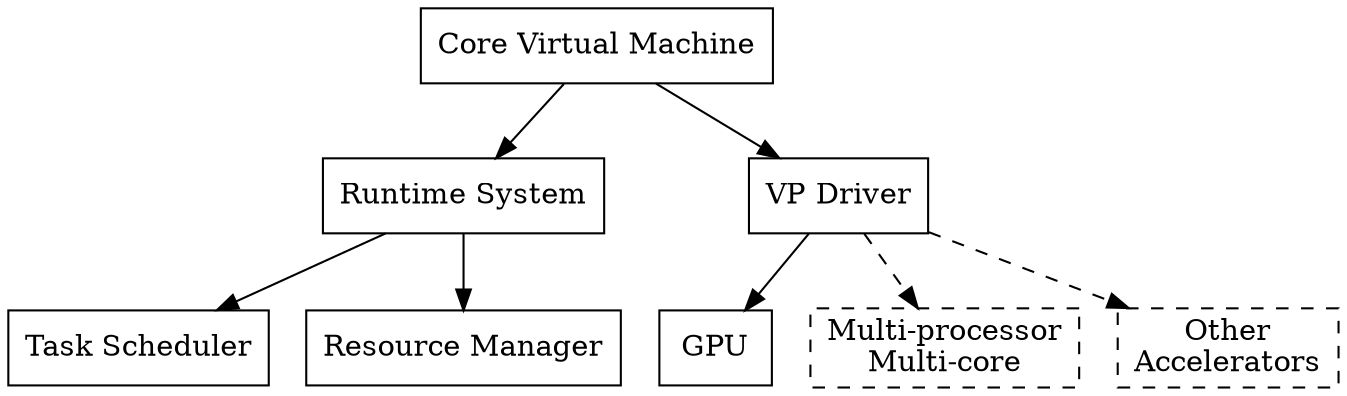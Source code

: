 digraph G {
        node[shape=box];
        vm[label="Core Virtual Machine"];
        rt[label="Runtime System"];
        scheduler[label="Task Scheduler"];
        rm[label="Resource Manager"];
        driver[label="VP Driver"];
        gpu[label="GPU"];
        cpu[label="Multi-processor\nMulti-core", style=dashed];
        others[label="Other\nAccelerators", style=dashed];

        vm -> rt;
        vm -> driver;
        rt -> scheduler;
        rt -> rm;
        driver -> gpu;
        driver -> cpu[style=dashed];
        driver -> others[style=dashed];
}